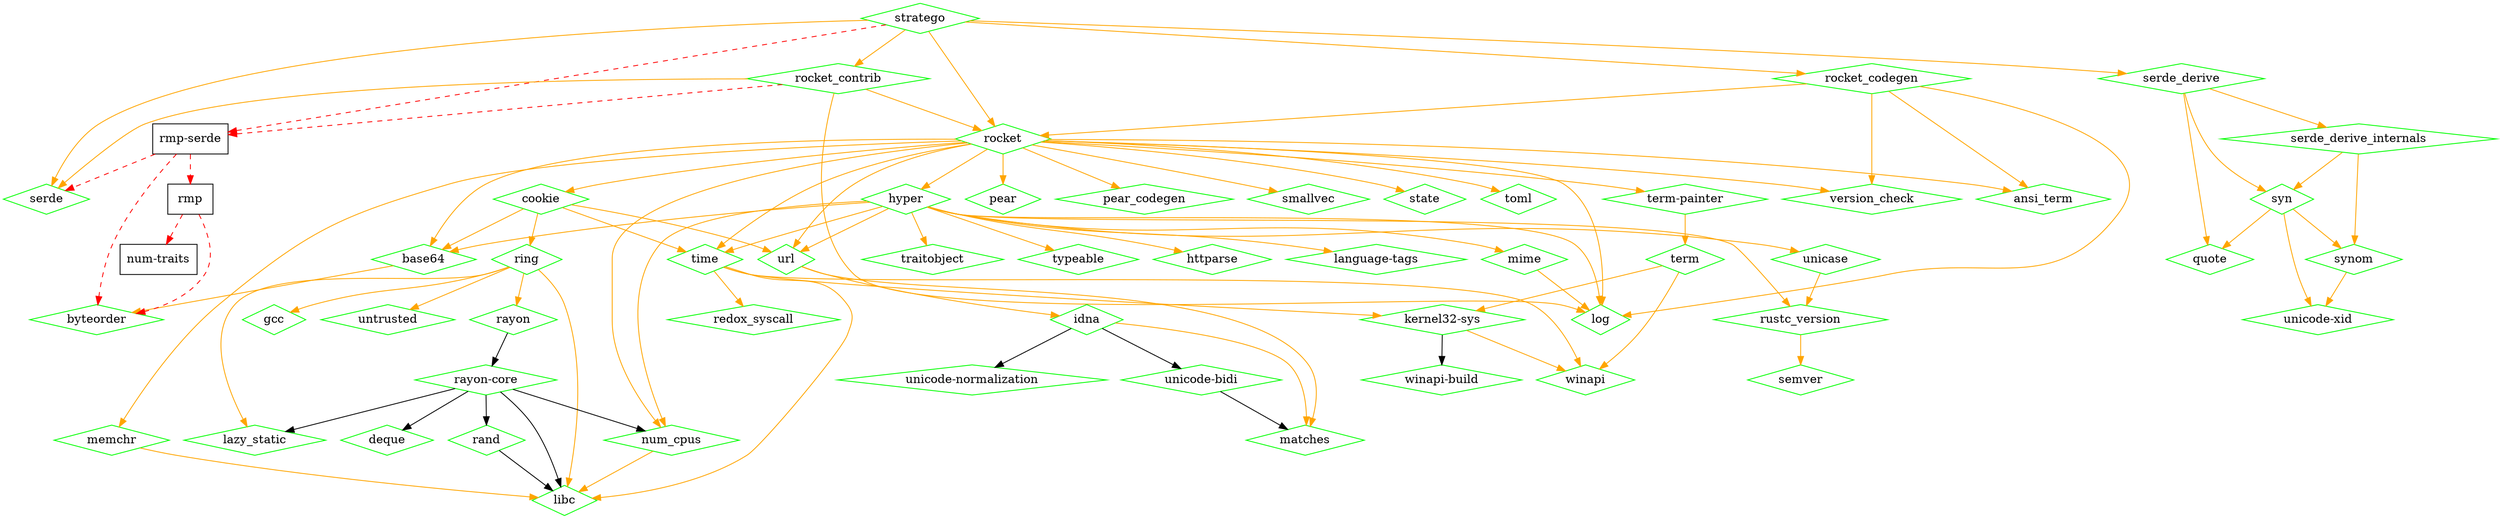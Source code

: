 digraph dependencies {
	N0[label="stratego",shape=diamond,color=green];
	N1[label="rmp-serde",shape=box];
	N2[label="rocket",shape=diamond,color=green];
	N3[label="rocket_codegen",shape=diamond,color=green];
	N4[label="rocket_contrib",shape=diamond,color=green];
	N5[label="serde",shape=diamond,color=green];
	N6[label="serde_derive",shape=diamond,color=green];
	N7[label="ansi_term",shape=diamond,color=green];
	N8[label="base64",shape=diamond,color=green];
	N9[label="byteorder",shape=diamond,color=green];
	N10[label="cookie",shape=diamond,color=green];
	N11[label="ring",shape=diamond,color=green];
	N12[label="time",shape=diamond,color=green];
	N13[label="url",shape=diamond,color=green];
	N14[label="deque",shape=diamond,color=green];
	N15[label="gcc",shape=diamond,color=green];
	N16[label="httparse",shape=diamond,color=green];
	N17[label="hyper",shape=diamond,color=green];
	N18[label="language-tags",shape=diamond,color=green];
	N19[label="log",shape=diamond,color=green];
	N20[label="mime",shape=diamond,color=green];
	N21[label="num_cpus",shape=diamond,color=green];
	N22[label="rustc_version",shape=diamond,color=green];
	N23[label="traitobject",shape=diamond,color=green];
	N24[label="typeable",shape=diamond,color=green];
	N25[label="unicase",shape=diamond,color=green];
	N26[label="idna",shape=diamond,color=green];
	N27[label="matches",shape=diamond,color=green];
	N28[label="unicode-bidi",shape=diamond,color=green];
	N29[label="unicode-normalization",shape=diamond,color=green];
	N30[label="kernel32-sys",shape=diamond,color=green];
	N31[label="winapi",shape=diamond,color=green];
	N32[label="winapi-build",shape=diamond,color=green];
	N33[label="lazy_static",shape=diamond,color=green];
	N34[label="libc",shape=diamond,color=green];
	N35[label="memchr",shape=diamond,color=green];
	N36[label="num-traits",shape=box];
	N37[label="pear",shape=diamond,color=green];
	N38[label="pear_codegen",shape=diamond,color=green];
	N39[label="quote",shape=diamond,color=green];
	N40[label="rand",shape=diamond,color=green];
	N41[label="rayon",shape=diamond,color=green];
	N42[label="rayon-core",shape=diamond,color=green];
	N43[label="redox_syscall",shape=diamond,color=green];
	N44[label="untrusted",shape=diamond,color=green];
	N45[label="rmp",shape=box];
	N46[label="smallvec",shape=diamond,color=green];
	N47[label="state",shape=diamond,color=green];
	N48[label="term-painter",shape=diamond,color=green];
	N49[label="toml",shape=diamond,color=green];
	N50[label="version_check",shape=diamond,color=green];
	N51[label="semver",shape=diamond,color=green];
	N52[label="serde_derive_internals",shape=diamond,color=green];
	N53[label="syn",shape=diamond,color=green];
	N54[label="synom",shape=diamond,color=green];
	N55[label="unicode-xid",shape=diamond,color=green];
	N56[label="term",shape=diamond,color=green];
	N0 -> N1[label="",style=dashed,color=red];
	N0 -> N2[label="",color=orange];
	N0 -> N3[label="",color=orange];
	N0 -> N4[label="",color=orange];
	N0 -> N5[label="",color=orange];
	N0 -> N6[label="",color=orange];
	N1 -> N5[label="",style=dashed,color=red];
	N1 -> N9[label="",style=dashed,color=red];
	N1 -> N45[label="",style=dashed,color=red];
	N2 -> N7[label="",color=orange];
	N2 -> N8[label="",color=orange];
	N2 -> N10[label="",color=orange];
	N2 -> N12[label="",color=orange];
	N2 -> N13[label="",color=orange];
	N2 -> N17[label="",color=orange];
	N2 -> N19[label="",color=orange];
	N2 -> N21[label="",color=orange];
	N2 -> N35[label="",color=orange];
	N2 -> N37[label="",color=orange];
	N2 -> N38[label="",color=orange];
	N2 -> N46[label="",color=orange];
	N2 -> N47[label="",color=orange];
	N2 -> N48[label="",color=orange];
	N2 -> N49[label="",color=orange];
	N2 -> N50[label="",color=orange];
	N3 -> N2[label="",color=orange];
	N3 -> N7[label="",color=orange];
	N3 -> N19[label="",color=orange];
	N3 -> N50[label="",color=orange];
	N4 -> N1[label="",style=dashed,color=red];
	N4 -> N2[label="",color=orange];
	N4 -> N5[label="",color=orange];
	N4 -> N19[label="",color=orange];
	N6 -> N39[label="",color=orange];
	N6 -> N52[label="",color=orange];
	N6 -> N53[label="",color=orange];
	N8 -> N9[label="",color=orange];
	N10 -> N8[label="",color=orange];
	N10 -> N11[label="",color=orange];
	N10 -> N12[label="",color=orange];
	N10 -> N13[label="",color=orange];
	N11 -> N15[label="",color=orange];
	N11 -> N33[label="",color=orange];
	N11 -> N34[label="",color=orange];
	N11 -> N41[label="",color=orange];
	N11 -> N44[label="",color=orange];
	N12 -> N30[label="",color=orange];
	N12 -> N31[label="",color=orange];
	N12 -> N34[label="",color=orange];
	N12 -> N43[label="",color=orange];
	N13 -> N26[label="",color=orange];
	N13 -> N27[label="",color=orange];
	N17 -> N8[label="",color=orange];
	N17 -> N12[label="",color=orange];
	N17 -> N13[label="",color=orange];
	N17 -> N16[label="",color=orange];
	N17 -> N18[label="",color=orange];
	N17 -> N19[label="",color=orange];
	N17 -> N20[label="",color=orange];
	N17 -> N21[label="",color=orange];
	N17 -> N22[label="",color=orange];
	N17 -> N23[label="",color=orange];
	N17 -> N24[label="",color=orange];
	N17 -> N25[label="",color=orange];
	N20 -> N19[label="",color=orange];
	N21 -> N34[label="",color=orange];
	N22 -> N51[label="",color=orange];
	N25 -> N22[label="",color=orange];
	N26 -> N27[label="",color=orange];
	N26 -> N28[label=""];
	N26 -> N29[label=""];
	N28 -> N27[label=""];
	N30 -> N31[label="",color=orange];
	N30 -> N32[label=""];
	N35 -> N34[label="",color=orange];
	N40 -> N34[label=""];
	N41 -> N42[label=""];
	N42 -> N14[label=""];
	N42 -> N21[label=""];
	N42 -> N33[label=""];
	N42 -> N34[label=""];
	N42 -> N40[label=""];
	N45 -> N9[label="",style=dashed,color=red];
	N45 -> N36[label="",style=dashed,color=red];
	N48 -> N56[label="",color=orange];
	N52 -> N53[label="",color=orange];
	N52 -> N54[label="",color=orange];
	N53 -> N39[label="",color=orange];
	N53 -> N54[label="",color=orange];
	N53 -> N55[label="",color=orange];
	N54 -> N55[label="",color=orange];
	N56 -> N30[label="",color=orange];
	N56 -> N31[label="",color=orange];
}
